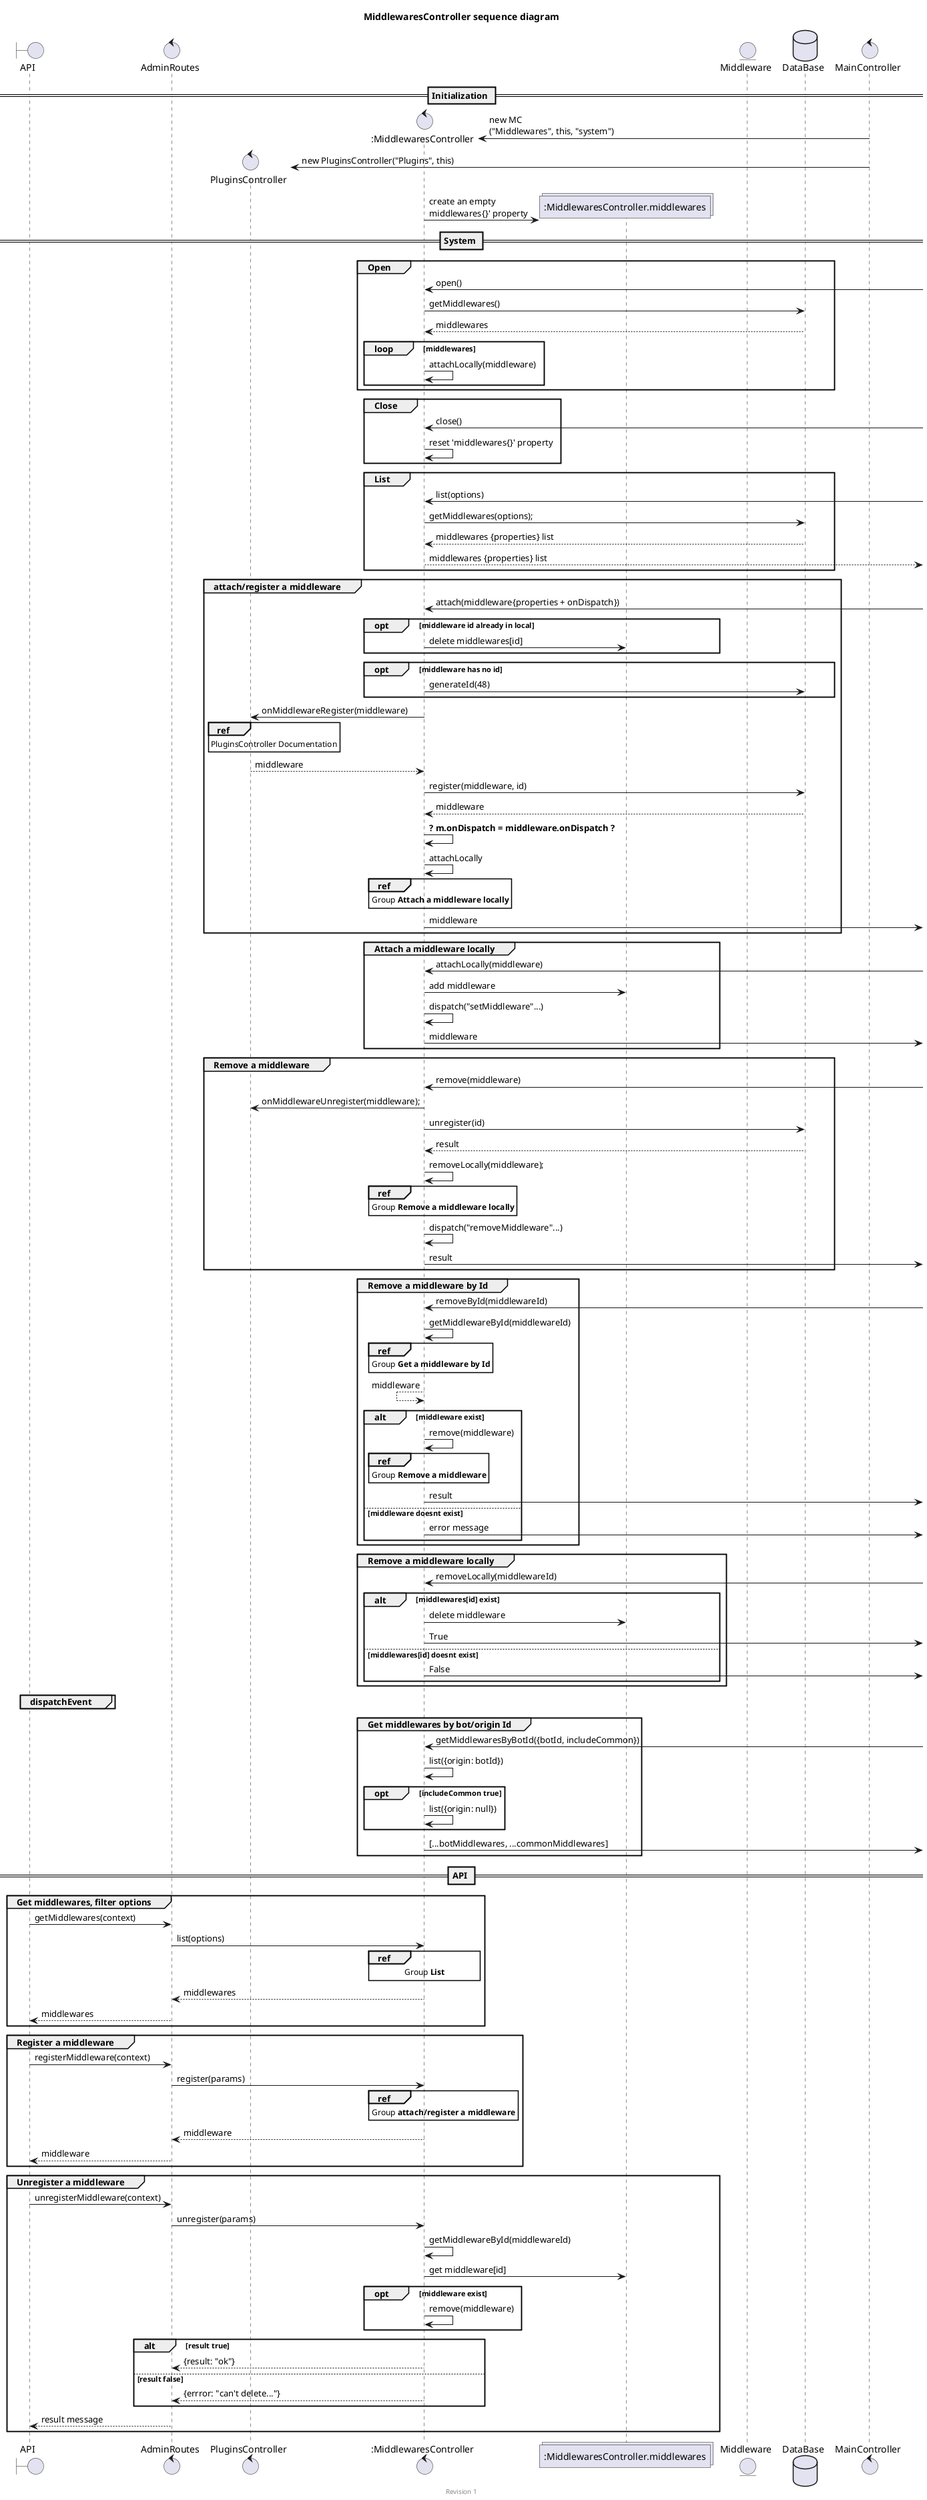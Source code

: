 @startuml MiddlewaresController
title MiddlewaresController sequence diagram

boundary API
control AdminRoutes
control PluginsController
control ":MiddlewaresController" as MC
collections ":MiddlewaresController.middlewares" as middlewares
entity Middleware
database DataBase
control MainController

== Initialization ==
create MC
MainController -> MC: new MC\n("Middlewares", this, "system")
create PluginsController
MainController -> PluginsController: new PluginsController("Plugins", this)

create middlewares
MC -> middlewares: create an empty \nmiddlewares{}' property
== System ==

group Open
  ]-> MC: open()
  MC -> DataBase: getMiddlewares()
  MC <-- DataBase: middlewares
  loop middlewares
    MC -> MC: attachLocally(middleware)
  end
end

group Close
  ]-> MC: close()
  MC -> MC: reset 'middlewares{}' property
  
end

group List
  ]-> MC: list(options)
  MC -> DataBase: getMiddlewares(options);
  MC <-- DataBase: middlewares {properties} list
  ]<-- MC: middlewares {properties} list
end

group attach/register a middleware
  ]-> MC: attach(middleware{properties + onDispatch})
  opt middleware id already in local
    MC -> middlewares: delete middlewares[id]
  end
  opt middleware has no id
    MC -> DataBase: generateId(48)
  end
  MC -> PluginsController: onMiddlewareRegister(middleware)
  ref over PluginsController: PluginsController Documentation
  MC <-- PluginsController: middleware
  MC -> DataBase: register(middleware, id)
  MC <-- DataBase: middleware
  MC -> MC: <b>? m.onDispatch = middleware.onDispatch ?</b>
  MC -> MC: attachLocally
  ref over MC: Group **Attach a middleware locally**
  ]<- MC: middleware
end

' newpage

group Attach a middleware locally
]-> MC: attachLocally(middleware)
MC -> middlewares: add middleware
MC -> MC: dispatch("setMiddleware"...)
]<- MC: middleware
end

group Remove a middleware
  ]-> MC: remove(middleware)
  MC -> PluginsController: onMiddlewareUnregister(middleware);
  MC -> DataBase: unregister(id)
  MC <-- DataBase: result
  MC -> MC: removeLocally(middleware);
  ref over MC: Group **Remove a middleware locally**
  MC -> MC: dispatch("removeMiddleware"...)
  ]<- MC: result
end

group Remove a middleware by Id
  ]-> MC: removeById(middlewareId)
  MC -> MC: getMiddlewareById(middlewareId)
  ref over MC: Group **Get a middleware by Id**
  MC <-- MC: middleware
  alt middleware exist
    MC -> MC: remove(middleware)
    ref over MC: Group **Remove a middleware**
    ]<- MC: result

  else middleware doesnt exist
    ]<- MC: error message
  end
end

group Remove a middleware locally
  ]-> MC: removeLocally(middlewareId)
  alt middlewares[id] exist
    MC -> middlewares: delete middleware 
    ]<- MC: True
  else middlewares[id] doesnt exist
    ]<- MC: False
  end
end

group dispatchEvent
end

group Get middlewares by bot/origin Id
  ]-> MC: getMiddlewaresByBotId({botId, includeCommon})
  MC -> MC: list({origin: botId})
  opt includeCommon true
    MC -> MC: list({origin: null})
  end
  
  ]<- MC: [...botMiddlewares, ...commonMiddlewares]
end

' newpage

== API ==
group Get middlewares, filter options
  API -> AdminRoutes: getMiddlewares(context)
  AdminRoutes -> MC: list(options)
  ref over MC: Group **List**
  AdminRoutes <-- MC: middlewares
  API <-- AdminRoutes: middlewares
end

group Register a middleware
  API -> AdminRoutes: registerMiddleware(context)
  AdminRoutes -> MC: register(params)
  ref over MC: Group **attach/register a middleware**
  AdminRoutes <-- MC: middleware
  API <-- AdminRoutes: middleware
end

group Unregister a middleware
  API -> AdminRoutes: unregisterMiddleware(context)
  AdminRoutes -> MC: unregister(params)
  MC -> MC: getMiddlewareById(middlewareId)
  MC -> middlewares: get middleware[id]
  opt middleware exist
    MC -> MC: remove(middleware)
  end
  alt result true
    AdminRoutes <-- MC: {result: "ok"}
  else result false
    AdminRoutes <-- MC: {errror: "can't delete..."}
  end
  
  API <-- AdminRoutes: result message
end

footer Revision 1
@enduml